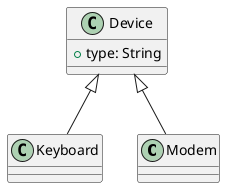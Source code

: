 @startuml q2
together{
    class Modem
    class Keyboard
}
class Device{
    + type: String
}

Device <|-- Modem
Device <|-- Keyboard

@enduml